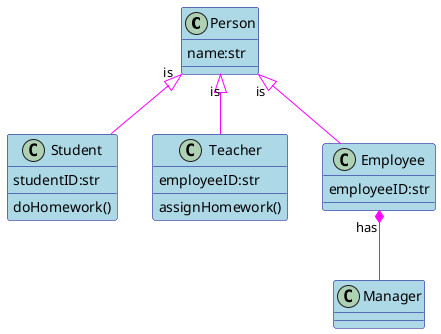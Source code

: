 @startuml 

skinparam class {
    BackgroundColor LightBlue
    ArrowColor #FF00FF
    BorderColor DarkBlue
}

Person "is" <|-- Student
Person "is" <|-- Teacher
Person "is" <|-- Employee
Employee "has" *-- Manager
Person : name:str
Employee : employeeID:str
Student : doHomework()
Teacher : assignHomework()
Teacher : employeeID:str
Student : studentID:str

@enduml
